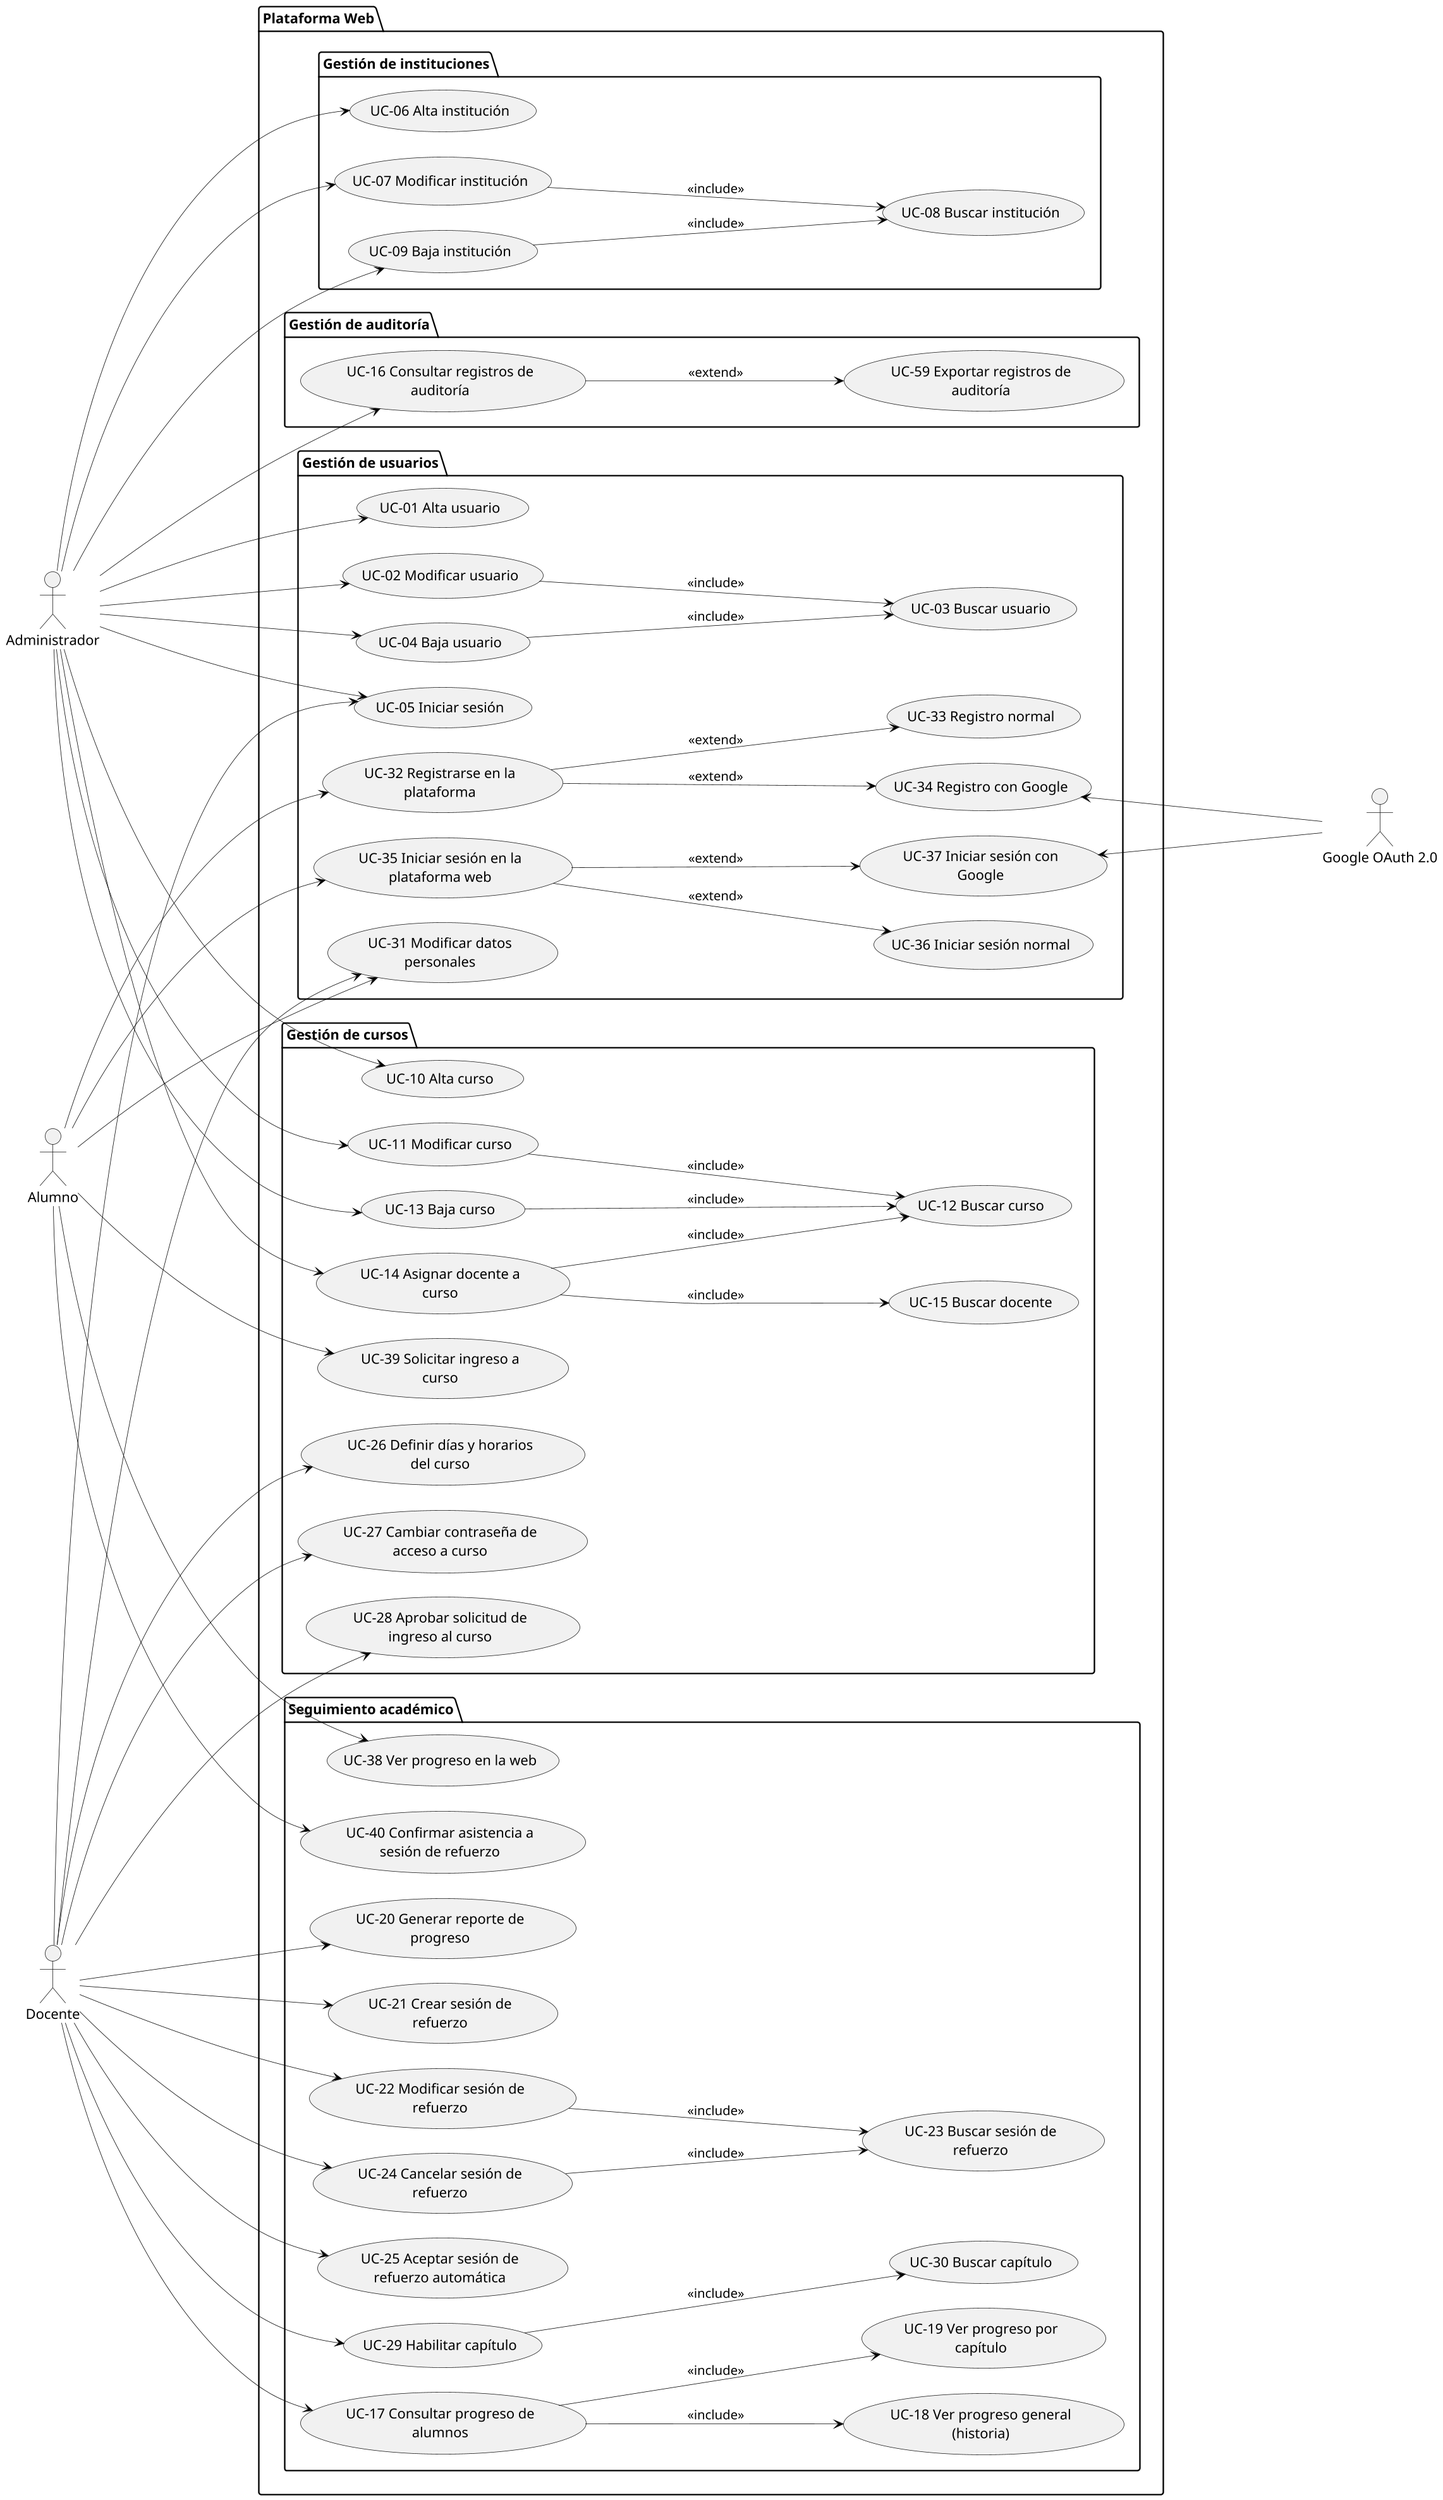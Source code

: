 @startuml DCU_PlataformaWebExpandido
left to right direction

skinparam dpi 150
skinparam usecasePadding 25
skinparam actorPadding 80
skinparam packagePadding 20
skinparam wrapWidth 200

skinparam nodesep 25
skinparam ranksep 200

skinparam ArrowThickness 0.5
skinparam ArrowColor Black

actor Alumno
actor Administrador
actor Docente
actor "Google OAuth 2.0" as GoogleOAuth2

package "Plataforma Web"{
  package "Gestión de instituciones"{
    usecase "UC-06 Alta institución" as UC06
    usecase "UC-07 Modificar institución" as UC07
    usecase "UC-08 Buscar institución" as UC08
    usecase "UC-09 Baja institución" as UC09
  }

  package "Gestión de auditoría"{
    usecase "UC-16 Consultar registros de auditoría" as UC16
    usecase "UC-59 Exportar registros de auditoría" as UC59
  }

  package "Gestión de usuarios"{
    usecase "UC-01 Alta usuario" as UC01
    usecase "UC-02 Modificar usuario" as UC02
    usecase "UC-03 Buscar usuario" as UC03
    usecase "UC-04 Baja usuario" as UC04
    usecase "UC-05 Iniciar sesión" as UC05
    usecase "UC-32 Registrarse en la plataforma" as UC32
    usecase "UC-33 Registro normal" as UC33
    usecase "UC-34 Registro con Google" as UC34
    usecase "UC-35 Iniciar sesión en la plataforma web" as UC35
    usecase "UC-36 Iniciar sesión normal" as UC36
    usecase "UC-37 Iniciar sesión con Google" as UC37
    usecase "UC-31 Modificar datos personales" as UC31
  }

  package "Gestión de cursos"{
    usecase "UC-10 Alta curso" as UC10
    usecase "UC-11 Modificar curso" as UC11
    usecase "UC-12 Buscar curso" as UC12
    usecase "UC-13 Baja curso" as UC13
    usecase "UC-14 Asignar docente a curso" as UC14
    usecase "UC-15 Buscar docente" as UC15
    usecase "UC-26 Definir días y horarios del curso" as UC26
    usecase "UC-27 Cambiar contraseña de acceso a curso" as UC27
    usecase "UC-28 Aprobar solicitud de ingreso al curso" as UC28
    usecase "UC-39 Solicitar ingreso a curso" as UC39
  }



  package "Seguimiento académico"{
    usecase "UC-17 Consultar progreso de alumnos" as UC17
    usecase "UC-18 Ver progreso general (historia)" as UC18
    usecase "UC-19 Ver progreso por capítulo" as UC19
    usecase "UC-20 Generar reporte de progreso" as UC20
    usecase "UC-21 Crear sesión de refuerzo" as UC21
    usecase "UC-22 Modificar sesión de refuerzo" as UC22
    usecase "UC-23 Buscar sesión de refuerzo" as UC23
    usecase "UC-24 Cancelar sesión de refuerzo" as UC24
    usecase "UC-25 Aceptar sesión de refuerzo automática" as UC25
    usecase "UC-29 Habilitar capítulo" as UC29
    usecase "UC-30 Buscar capítulo" as UC30
    usecase "UC-38 Ver progreso en la web" as UC38
    usecase "UC-40 Confirmar asistencia a sesión de refuerzo" as UC40
  }

}

Administrador --> UC01
Administrador --> UC02
UC02 --> UC03 : <<include>>
Administrador --> UC04
UC04 --> UC03 : <<include>>
Administrador --> UC05
Administrador --> UC06
Administrador --> UC07
Administrador --> UC09
UC07 --> UC08 : <<include>>
UC09 --> UC08 : <<include>>
Administrador --> UC10
Administrador --> UC11
Administrador --> UC13
UC11 --> UC12 : <<include>>
UC13 --> UC12 : <<include>>
Administrador --> UC14
UC14 --> UC15 : <<include>>
UC14 --> UC12 : <<include>>
Administrador --> UC16
UC16 --> UC59 : <<extend>>

Alumno --> UC31
Alumno --> UC32
UC32 --> UC33 : <<extend>>
UC32 --> UC34 : <<extend>>
Alumno --> UC35
UC35 --> UC36 : <<extend>>
UC35 --> UC37 : <<extend>>
Alumno --> UC38
Alumno --> UC39
Alumno --> UC40
GoogleOAuth2 -up-> UC34
GoogleOAuth2 -up-> UC37


Docente --> UC05
Docente --> UC17
UC17 --> UC18 : <<include>>
UC17 --> UC19 : <<include>>
Docente --> UC20
Docente --> UC21
Docente --> UC22
Docente --> UC24
UC22 --> UC23 : <<include>>
UC24 --> UC23 : <<include>>
Docente --> UC25
Docente --> UC26
Docente --> UC27
Docente --> UC28
Docente --> UC29
UC29 --> UC30 : <<include>>
Docente --> UC31


@enduml